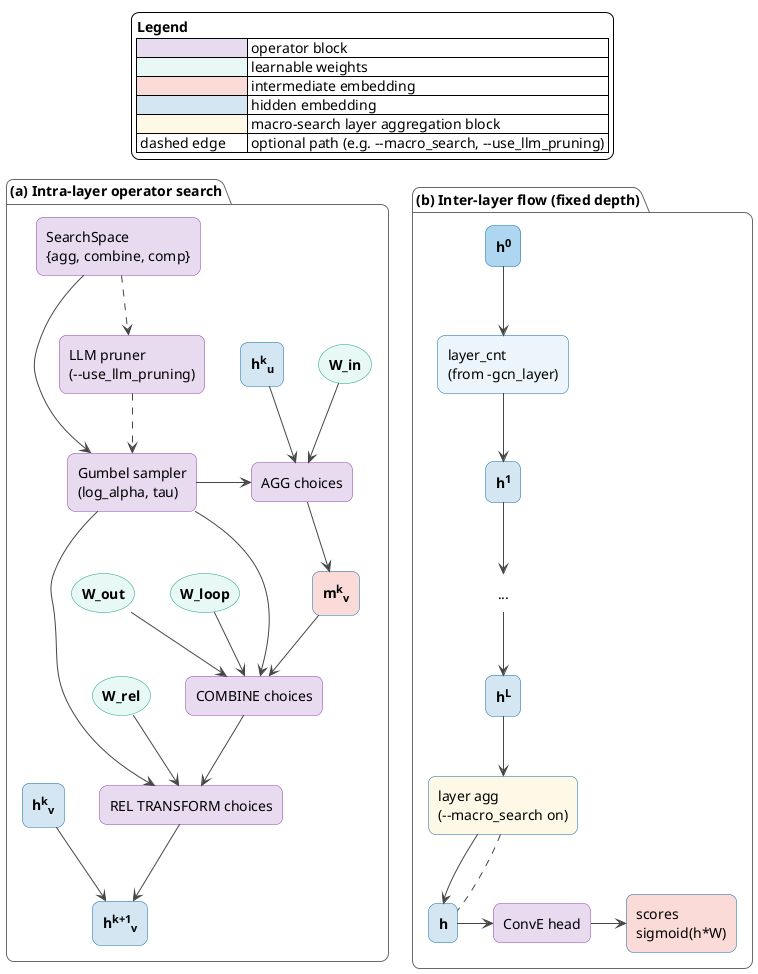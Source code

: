 @startuml
!theme vibrant

skinparam defaultFontName sans-serif
skinparam shadowing false
skinparam roundCorner 15
skinparam rectangle {
    BackgroundColor #EBF5FB
    BorderColor #0E6BA8
}
skinparam agent {
    BackgroundColor #E8DAEF
    BorderColor #8E44AD
}
skinparam storage {
    BackgroundColor #E8F8F5
    BorderColor #16A085
}
skinparam rectangle<<operator>> {
    BackgroundColor #E8DAEF
    BorderColor #8E44AD
}
hide stereotype

legend top
<font size=14><b>Legend</b></font>
| <#E8DAEF>   | operator block |
| <#E8F8F5>   | learnable weights |
| <#FADBD8>   | intermediate embedding |
| <#D4E6F1>   | hidden embedding |
| <#FEF9E7>   | macro-search layer aggregation block |
| dashed edge      | optional path (e.g. &#45;&#45;macro_search, &#45;&#45;use_llm_pruning) |
end legend

package "(a) Intra-layer operator search" {
    agent "SearchSpace\n{agg, combine, comp}" as search_space
    agent "LLM pruner\n(--use_llm_pruning)" as llm_pruner
    agent "Gumbel sampler\n(log_alpha, tau)" as gumbel
    storage "<b>W_loop</b>" as W_loop
    storage "<b>W_in</b>" as W_in
    storage "<b>W_out</b>" as W_out
    storage "<b>W_rel</b>" as W_rel
    rectangle "<b>h<sup>k</sup><sub>u</sub></b>" as h_u #D4E6F1
    rectangle "<b>h<sup>k</sup><sub>v</sub></b>" as h_v #D4E6F1
    rectangle "AGG choices" as agg_ops <<operator>>
    rectangle "COMBINE choices" as combine_ops <<operator>>
    rectangle "REL TRANSFORM choices" as comp_ops <<operator>>
    rectangle "<b>m<sup>k</sup><sub>v</sub></b>" as m_v #FADBD8
    rectangle "<b>h<sup>k+1</sup><sub>v</sub></b>" as h_v_next #D4E6F1

    search_space -r-> gumbel
    search_space -[dashed]-> llm_pruner
    llm_pruner -[dashed]-> gumbel
    gumbel -r-> agg_ops
    gumbel -r-> combine_ops
    gumbel -r-> comp_ops

    h_u --> agg_ops
    W_in --> agg_ops
    agg_ops --> m_v
    m_v --> combine_ops
    W_loop --> combine_ops
    W_out --> combine_ops
    combine_ops --> comp_ops
    W_rel --> comp_ops
    comp_ops --> h_v_next
    h_v --> h_v_next
}

package "((b) Inter-layer flow (fixed depth))" {
    rectangle "<b>h<sup>0</sup></b>" as h0 #AED6F1
    rectangle "layer_cnt\n(from -gcn_layer)" as layer_cnt
    rectangle "<b>h<sup>1</sup></b>" as h1 #D4E6F1
    label "..." as dots
    rectangle "<b>h<sup>L</sup></b>" as hL #D4E6F1
    rectangle "layer agg\n(--macro_search on)" as layer_agg #FEF9E7
    rectangle "<b>h</b>" as h_final #D4E6F1
    rectangle "ConvE head" as conve <<operator>>
    rectangle "scores\nsigmoid(h*W)" as scores #FADBD8

    h0 -d-> layer_cnt
    layer_cnt -d-> h1
    h1 -d-> dots
    dots -d-> hL
    hL -d-> layer_agg
    layer_agg -d-> h_final
    h_final -r-> conve
    conve -r-> scores

    layer_agg -[dashed]- h_final
}

@enduml
